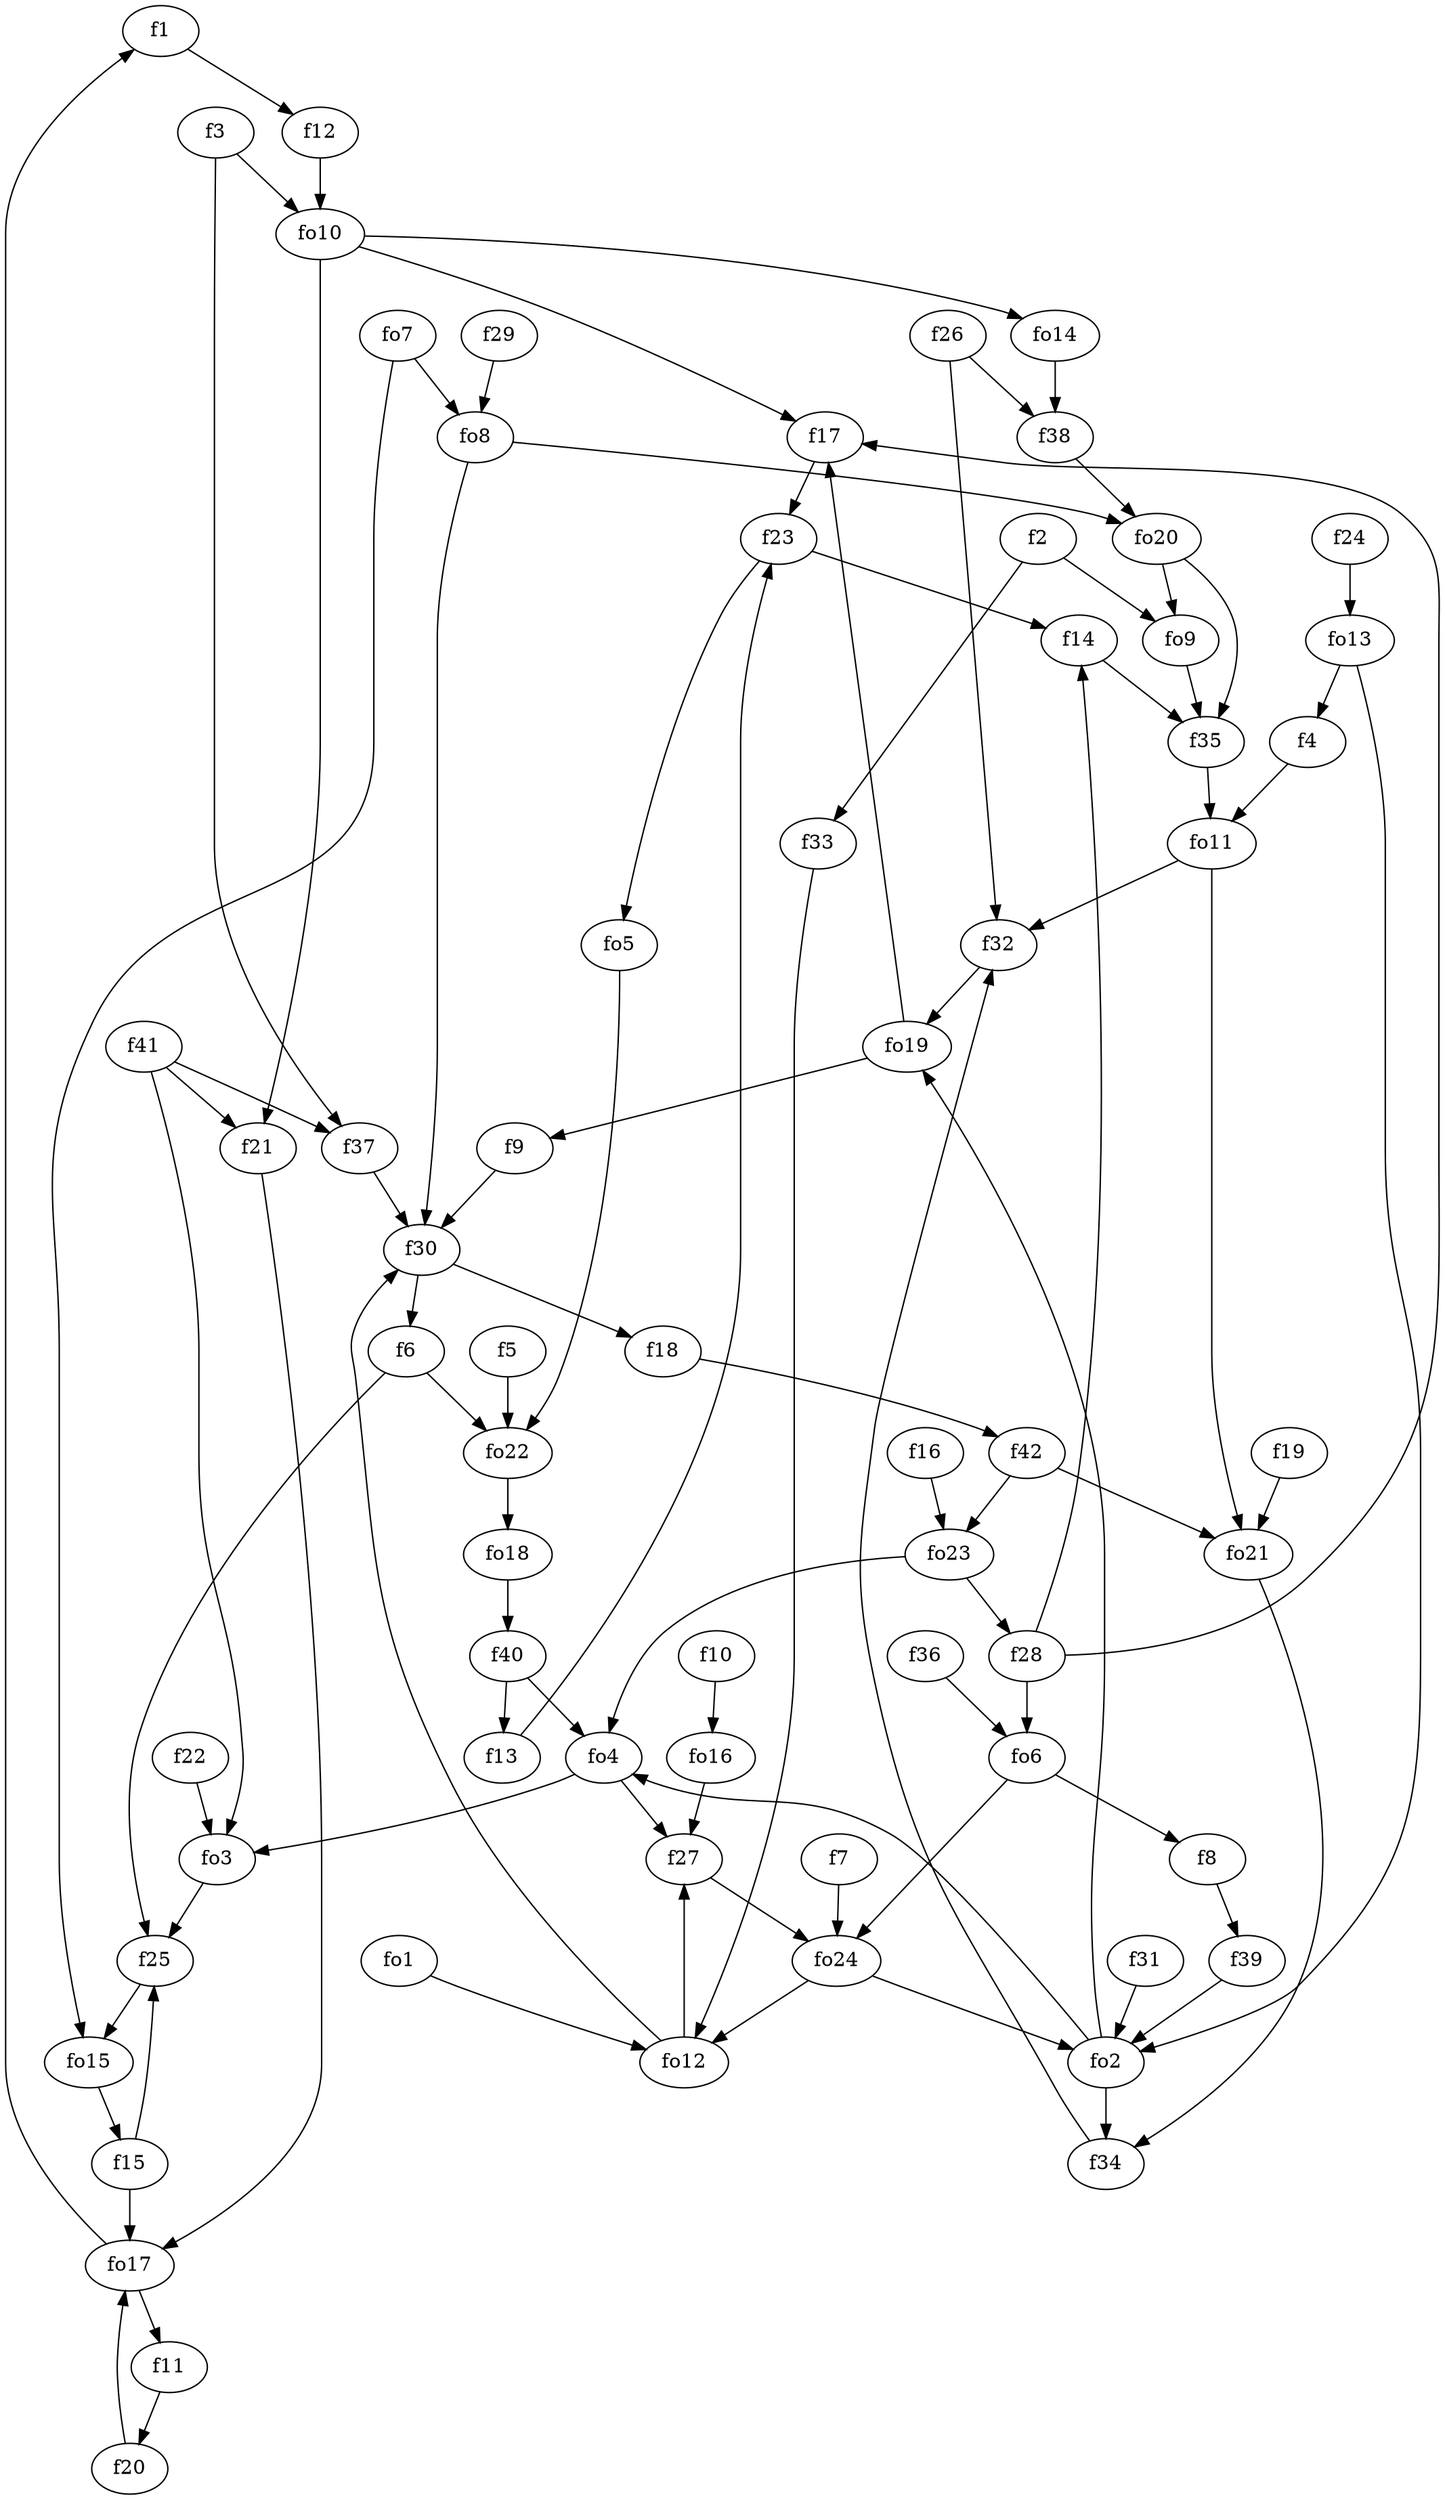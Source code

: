 strict digraph  {
f1;
f2;
f3;
f4;
f5;
f6;
f7;
f8;
f9;
f10;
f11;
f12;
f13;
f14;
f15;
f16;
f17;
f18;
f19;
f20;
f21;
f22;
f23;
f24;
f25;
f26;
f27;
f28;
f29;
f30;
f31;
f32;
f33;
f34;
f35;
f36;
f37;
f38;
f39;
f40;
f41;
f42;
fo1;
fo2;
fo3;
fo4;
fo5;
fo6;
fo7;
fo8;
fo9;
fo10;
fo11;
fo12;
fo13;
fo14;
fo15;
fo16;
fo17;
fo18;
fo19;
fo20;
fo21;
fo22;
fo23;
fo24;
f1 -> f12  [weight=2];
f2 -> f33  [weight=2];
f2 -> fo9  [weight=2];
f3 -> f37  [weight=2];
f3 -> fo10  [weight=2];
f4 -> fo11  [weight=2];
f5 -> fo22  [weight=2];
f6 -> f25  [weight=2];
f6 -> fo22  [weight=2];
f7 -> fo24  [weight=2];
f8 -> f39  [weight=2];
f9 -> f30  [weight=2];
f10 -> fo16  [weight=2];
f11 -> f20  [weight=2];
f12 -> fo10  [weight=2];
f13 -> f23  [weight=2];
f14 -> f35  [weight=2];
f15 -> fo17  [weight=2];
f15 -> f25  [weight=2];
f16 -> fo23  [weight=2];
f17 -> f23  [weight=2];
f18 -> f42  [weight=2];
f19 -> fo21  [weight=2];
f20 -> fo17  [weight=2];
f21 -> fo17  [weight=2];
f22 -> fo3  [weight=2];
f23 -> f14  [weight=2];
f23 -> fo5  [weight=2];
f24 -> fo13  [weight=2];
f25 -> fo15  [weight=2];
f26 -> f38  [weight=2];
f26 -> f32  [weight=2];
f27 -> fo24  [weight=2];
f28 -> fo6  [weight=2];
f28 -> f14  [weight=2];
f28 -> f17  [weight=2];
f29 -> fo8  [weight=2];
f30 -> f18  [weight=2];
f30 -> f6  [weight=2];
f31 -> fo2  [weight=2];
f32 -> fo19  [weight=2];
f33 -> fo12  [weight=2];
f34 -> f32  [weight=2];
f35 -> fo11  [weight=2];
f36 -> fo6  [weight=2];
f37 -> f30  [weight=2];
f38 -> fo20  [weight=2];
f39 -> fo2  [weight=2];
f40 -> fo4  [weight=2];
f40 -> f13  [weight=2];
f41 -> f37  [weight=2];
f41 -> f21  [weight=2];
f41 -> fo3  [weight=2];
f42 -> fo23  [weight=2];
f42 -> fo21  [weight=2];
fo1 -> fo12  [weight=2];
fo2 -> fo19  [weight=2];
fo2 -> f34  [weight=2];
fo2 -> fo4  [weight=2];
fo3 -> f25  [weight=2];
fo4 -> fo3  [weight=2];
fo4 -> f27  [weight=2];
fo5 -> fo22  [weight=2];
fo6 -> fo24  [weight=2];
fo6 -> f8  [weight=2];
fo7 -> fo8  [weight=2];
fo7 -> fo15  [weight=2];
fo8 -> f30  [weight=2];
fo8 -> fo20  [weight=2];
fo9 -> f35  [weight=2];
fo10 -> f17  [weight=2];
fo10 -> f21  [weight=2];
fo10 -> fo14  [weight=2];
fo11 -> fo21  [weight=2];
fo11 -> f32  [weight=2];
fo12 -> f30  [weight=2];
fo12 -> f27  [weight=2];
fo13 -> f4  [weight=2];
fo13 -> fo2  [weight=2];
fo14 -> f38  [weight=2];
fo15 -> f15  [weight=2];
fo16 -> f27  [weight=2];
fo17 -> f1  [weight=2];
fo17 -> f11  [weight=2];
fo18 -> f40  [weight=2];
fo19 -> f9  [weight=2];
fo19 -> f17  [weight=2];
fo20 -> fo9  [weight=2];
fo20 -> f35  [weight=2];
fo21 -> f34  [weight=2];
fo22 -> fo18  [weight=2];
fo23 -> fo4  [weight=2];
fo23 -> f28  [weight=2];
fo24 -> fo12  [weight=2];
fo24 -> fo2  [weight=2];
}
